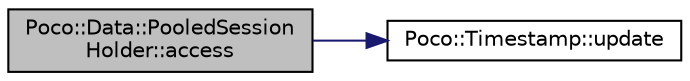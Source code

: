 digraph "Poco::Data::PooledSessionHolder::access"
{
 // LATEX_PDF_SIZE
  edge [fontname="Helvetica",fontsize="10",labelfontname="Helvetica",labelfontsize="10"];
  node [fontname="Helvetica",fontsize="10",shape=record];
  rankdir="LR";
  Node1 [label="Poco::Data::PooledSession\lHolder::access",height=0.2,width=0.4,color="black", fillcolor="grey75", style="filled", fontcolor="black",tooltip="Returns a reference to the SessionHolder's owner."];
  Node1 -> Node2 [color="midnightblue",fontsize="10",style="solid"];
  Node2 [label="Poco::Timestamp::update",height=0.2,width=0.4,color="black", fillcolor="white", style="filled",URL="$classPoco_1_1Timestamp.html#af1d86259e8c0365bd176d296e1178d53",tooltip="Swaps the Timestamp with another one."];
}
